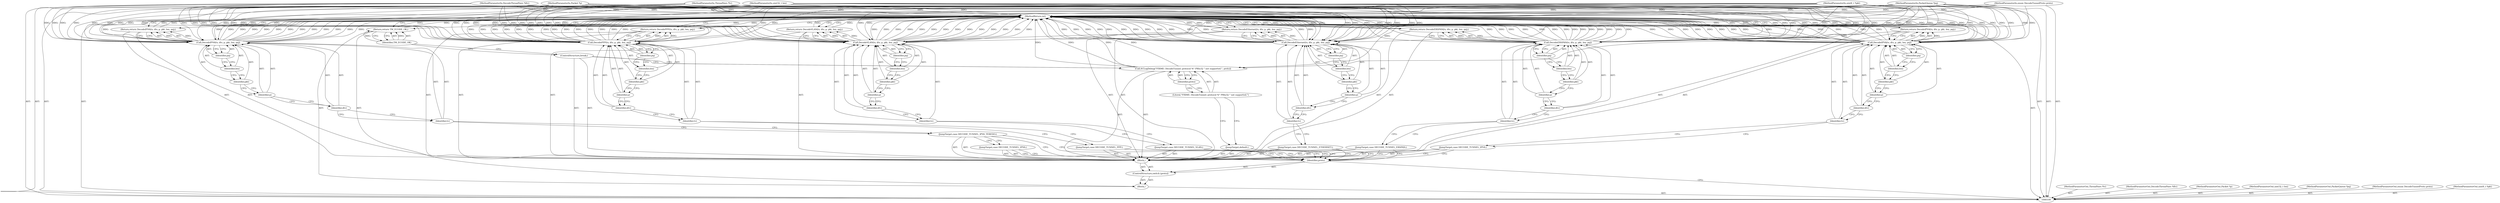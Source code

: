 digraph "0_suricata_11f3659f64a4e42e90cb3c09fcef66894205aefe_1" {
"1000174" [label="(MethodReturn,int)"];
"1000101" [label="(MethodParameterIn,ThreadVars *tv)"];
"1000246" [label="(MethodParameterOut,ThreadVars *tv)"];
"1000102" [label="(MethodParameterIn,DecodeThreadVars *dtv)"];
"1000247" [label="(MethodParameterOut,DecodeThreadVars *dtv)"];
"1000103" [label="(MethodParameterIn,Packet *p)"];
"1000248" [label="(MethodParameterOut,Packet *p)"];
"1000131" [label="(JumpTarget,case DECODE_TUNNEL_IPV6_TEREDO:)"];
"1000132" [label="(Return,return DecodeIPV6(tv, dtv, p, pkt, len, pq);)"];
"1000133" [label="(Call,DecodeIPV6(tv, dtv, p, pkt, len, pq))"];
"1000134" [label="(Identifier,tv)"];
"1000135" [label="(Identifier,dtv)"];
"1000136" [label="(Identifier,p)"];
"1000137" [label="(Identifier,pkt)"];
"1000138" [label="(Identifier,len)"];
"1000139" [label="(Identifier,pq)"];
"1000140" [label="(JumpTarget,case DECODE_TUNNEL_VLAN:)"];
"1000141" [label="(Return,return DecodeVLAN(tv, dtv, p, pkt, len, pq);)"];
"1000142" [label="(Call,DecodeVLAN(tv, dtv, p, pkt, len, pq))"];
"1000143" [label="(Identifier,tv)"];
"1000144" [label="(Identifier,dtv)"];
"1000145" [label="(Identifier,p)"];
"1000146" [label="(Identifier,pkt)"];
"1000147" [label="(Identifier,len)"];
"1000148" [label="(Identifier,pq)"];
"1000149" [label="(JumpTarget,case DECODE_TUNNEL_ETHERNET:)"];
"1000150" [label="(Return,return DecodeEthernet(tv, dtv, p, pkt, len, pq);)"];
"1000151" [label="(Call,DecodeEthernet(tv, dtv, p, pkt, len, pq))"];
"1000152" [label="(Identifier,tv)"];
"1000153" [label="(Identifier,dtv)"];
"1000154" [label="(Identifier,p)"];
"1000155" [label="(Identifier,pkt)"];
"1000156" [label="(Identifier,len)"];
"1000157" [label="(Identifier,pq)"];
"1000158" [label="(JumpTarget,case DECODE_TUNNEL_ERSPAN:)"];
"1000159" [label="(Return,return DecodeERSPAN(tv, dtv, p, pkt, len, pq);)"];
"1000160" [label="(Call,DecodeERSPAN(tv, dtv, p, pkt, len, pq))"];
"1000161" [label="(Identifier,tv)"];
"1000162" [label="(Identifier,dtv)"];
"1000163" [label="(Identifier,p)"];
"1000164" [label="(Identifier,pkt)"];
"1000165" [label="(Identifier,len)"];
"1000166" [label="(Identifier,pq)"];
"1000167" [label="(JumpTarget,default:)"];
"1000168" [label="(Call,SCLogDebug(\"FIXME: DecodeTunnel: protocol %\" PRIu32 \" not supported.\", proto))"];
"1000169" [label="(Literal,\"FIXME: DecodeTunnel: protocol %\" PRIu32 \" not supported.\")"];
"1000170" [label="(Identifier,proto)"];
"1000105" [label="(MethodParameterIn,uint32_t len)"];
"1000250" [label="(MethodParameterOut,uint32_t len)"];
"1000106" [label="(MethodParameterIn,PacketQueue *pq)"];
"1000251" [label="(MethodParameterOut,PacketQueue *pq)"];
"1000107" [label="(MethodParameterIn,enum DecodeTunnelProto proto)"];
"1000252" [label="(MethodParameterOut,enum DecodeTunnelProto proto)"];
"1000104" [label="(MethodParameterIn,uint8_t *pkt)"];
"1000249" [label="(MethodParameterOut,uint8_t *pkt)"];
"1000171" [label="(ControlStructure,break;)"];
"1000173" [label="(Identifier,TM_ECODE_OK)"];
"1000172" [label="(Return,return TM_ECODE_OK;)"];
"1000108" [label="(Block,)"];
"1000110" [label="(Identifier,proto)"];
"1000111" [label="(Block,)"];
"1000109" [label="(ControlStructure,switch (proto))"];
"1000112" [label="(JumpTarget,case DECODE_TUNNEL_PPP:)"];
"1000113" [label="(Return,return DecodePPP(tv, dtv, p, pkt, len, pq);)"];
"1000114" [label="(Call,DecodePPP(tv, dtv, p, pkt, len, pq))"];
"1000115" [label="(Identifier,tv)"];
"1000116" [label="(Identifier,dtv)"];
"1000117" [label="(Identifier,p)"];
"1000118" [label="(Identifier,pkt)"];
"1000119" [label="(Identifier,len)"];
"1000120" [label="(Identifier,pq)"];
"1000121" [label="(JumpTarget,case DECODE_TUNNEL_IPV4:)"];
"1000122" [label="(Return,return DecodeIPV4(tv, dtv, p, pkt, len, pq);)"];
"1000123" [label="(Call,DecodeIPV4(tv, dtv, p, pkt, len, pq))"];
"1000124" [label="(Identifier,tv)"];
"1000125" [label="(Identifier,dtv)"];
"1000126" [label="(Identifier,p)"];
"1000127" [label="(Identifier,pkt)"];
"1000128" [label="(Identifier,len)"];
"1000129" [label="(Identifier,pq)"];
"1000130" [label="(JumpTarget,case DECODE_TUNNEL_IPV6:)"];
"1000174" -> "1000100"  [label="AST: "];
"1000174" -> "1000113"  [label="CFG: "];
"1000174" -> "1000122"  [label="CFG: "];
"1000174" -> "1000132"  [label="CFG: "];
"1000174" -> "1000141"  [label="CFG: "];
"1000174" -> "1000150"  [label="CFG: "];
"1000174" -> "1000159"  [label="CFG: "];
"1000174" -> "1000172"  [label="CFG: "];
"1000132" -> "1000174"  [label="DDG: "];
"1000122" -> "1000174"  [label="DDG: "];
"1000172" -> "1000174"  [label="DDG: "];
"1000141" -> "1000174"  [label="DDG: "];
"1000159" -> "1000174"  [label="DDG: "];
"1000114" -> "1000174"  [label="DDG: "];
"1000114" -> "1000174"  [label="DDG: "];
"1000114" -> "1000174"  [label="DDG: "];
"1000114" -> "1000174"  [label="DDG: "];
"1000114" -> "1000174"  [label="DDG: "];
"1000114" -> "1000174"  [label="DDG: "];
"1000114" -> "1000174"  [label="DDG: "];
"1000142" -> "1000174"  [label="DDG: "];
"1000142" -> "1000174"  [label="DDG: "];
"1000142" -> "1000174"  [label="DDG: "];
"1000142" -> "1000174"  [label="DDG: "];
"1000142" -> "1000174"  [label="DDG: "];
"1000142" -> "1000174"  [label="DDG: "];
"1000142" -> "1000174"  [label="DDG: "];
"1000123" -> "1000174"  [label="DDG: "];
"1000123" -> "1000174"  [label="DDG: "];
"1000123" -> "1000174"  [label="DDG: "];
"1000123" -> "1000174"  [label="DDG: "];
"1000123" -> "1000174"  [label="DDG: "];
"1000123" -> "1000174"  [label="DDG: "];
"1000123" -> "1000174"  [label="DDG: "];
"1000151" -> "1000174"  [label="DDG: "];
"1000151" -> "1000174"  [label="DDG: "];
"1000151" -> "1000174"  [label="DDG: "];
"1000151" -> "1000174"  [label="DDG: "];
"1000151" -> "1000174"  [label="DDG: "];
"1000151" -> "1000174"  [label="DDG: "];
"1000151" -> "1000174"  [label="DDG: "];
"1000104" -> "1000174"  [label="DDG: "];
"1000105" -> "1000174"  [label="DDG: "];
"1000168" -> "1000174"  [label="DDG: "];
"1000168" -> "1000174"  [label="DDG: "];
"1000160" -> "1000174"  [label="DDG: "];
"1000160" -> "1000174"  [label="DDG: "];
"1000160" -> "1000174"  [label="DDG: "];
"1000160" -> "1000174"  [label="DDG: "];
"1000160" -> "1000174"  [label="DDG: "];
"1000160" -> "1000174"  [label="DDG: "];
"1000160" -> "1000174"  [label="DDG: "];
"1000107" -> "1000174"  [label="DDG: "];
"1000133" -> "1000174"  [label="DDG: "];
"1000133" -> "1000174"  [label="DDG: "];
"1000133" -> "1000174"  [label="DDG: "];
"1000133" -> "1000174"  [label="DDG: "];
"1000133" -> "1000174"  [label="DDG: "];
"1000133" -> "1000174"  [label="DDG: "];
"1000133" -> "1000174"  [label="DDG: "];
"1000103" -> "1000174"  [label="DDG: "];
"1000102" -> "1000174"  [label="DDG: "];
"1000101" -> "1000174"  [label="DDG: "];
"1000106" -> "1000174"  [label="DDG: "];
"1000113" -> "1000174"  [label="DDG: "];
"1000150" -> "1000174"  [label="DDG: "];
"1000101" -> "1000100"  [label="AST: "];
"1000101" -> "1000174"  [label="DDG: "];
"1000101" -> "1000114"  [label="DDG: "];
"1000101" -> "1000123"  [label="DDG: "];
"1000101" -> "1000133"  [label="DDG: "];
"1000101" -> "1000142"  [label="DDG: "];
"1000101" -> "1000151"  [label="DDG: "];
"1000101" -> "1000160"  [label="DDG: "];
"1000246" -> "1000100"  [label="AST: "];
"1000102" -> "1000100"  [label="AST: "];
"1000102" -> "1000174"  [label="DDG: "];
"1000102" -> "1000114"  [label="DDG: "];
"1000102" -> "1000123"  [label="DDG: "];
"1000102" -> "1000133"  [label="DDG: "];
"1000102" -> "1000142"  [label="DDG: "];
"1000102" -> "1000151"  [label="DDG: "];
"1000102" -> "1000160"  [label="DDG: "];
"1000247" -> "1000100"  [label="AST: "];
"1000103" -> "1000100"  [label="AST: "];
"1000103" -> "1000174"  [label="DDG: "];
"1000103" -> "1000114"  [label="DDG: "];
"1000103" -> "1000123"  [label="DDG: "];
"1000103" -> "1000133"  [label="DDG: "];
"1000103" -> "1000142"  [label="DDG: "];
"1000103" -> "1000151"  [label="DDG: "];
"1000103" -> "1000160"  [label="DDG: "];
"1000248" -> "1000100"  [label="AST: "];
"1000131" -> "1000111"  [label="AST: "];
"1000131" -> "1000110"  [label="CFG: "];
"1000131" -> "1000130"  [label="CFG: "];
"1000134" -> "1000131"  [label="CFG: "];
"1000132" -> "1000111"  [label="AST: "];
"1000132" -> "1000133"  [label="CFG: "];
"1000133" -> "1000132"  [label="AST: "];
"1000174" -> "1000132"  [label="CFG: "];
"1000132" -> "1000174"  [label="DDG: "];
"1000133" -> "1000132"  [label="DDG: "];
"1000133" -> "1000132"  [label="AST: "];
"1000133" -> "1000139"  [label="CFG: "];
"1000134" -> "1000133"  [label="AST: "];
"1000135" -> "1000133"  [label="AST: "];
"1000136" -> "1000133"  [label="AST: "];
"1000137" -> "1000133"  [label="AST: "];
"1000138" -> "1000133"  [label="AST: "];
"1000139" -> "1000133"  [label="AST: "];
"1000132" -> "1000133"  [label="CFG: "];
"1000133" -> "1000174"  [label="DDG: "];
"1000133" -> "1000174"  [label="DDG: "];
"1000133" -> "1000174"  [label="DDG: "];
"1000133" -> "1000174"  [label="DDG: "];
"1000133" -> "1000174"  [label="DDG: "];
"1000133" -> "1000174"  [label="DDG: "];
"1000133" -> "1000174"  [label="DDG: "];
"1000133" -> "1000132"  [label="DDG: "];
"1000101" -> "1000133"  [label="DDG: "];
"1000102" -> "1000133"  [label="DDG: "];
"1000103" -> "1000133"  [label="DDG: "];
"1000104" -> "1000133"  [label="DDG: "];
"1000105" -> "1000133"  [label="DDG: "];
"1000106" -> "1000133"  [label="DDG: "];
"1000134" -> "1000133"  [label="AST: "];
"1000134" -> "1000131"  [label="CFG: "];
"1000135" -> "1000134"  [label="CFG: "];
"1000135" -> "1000133"  [label="AST: "];
"1000135" -> "1000134"  [label="CFG: "];
"1000136" -> "1000135"  [label="CFG: "];
"1000136" -> "1000133"  [label="AST: "];
"1000136" -> "1000135"  [label="CFG: "];
"1000137" -> "1000136"  [label="CFG: "];
"1000137" -> "1000133"  [label="AST: "];
"1000137" -> "1000136"  [label="CFG: "];
"1000138" -> "1000137"  [label="CFG: "];
"1000138" -> "1000133"  [label="AST: "];
"1000138" -> "1000137"  [label="CFG: "];
"1000139" -> "1000138"  [label="CFG: "];
"1000139" -> "1000133"  [label="AST: "];
"1000139" -> "1000138"  [label="CFG: "];
"1000133" -> "1000139"  [label="CFG: "];
"1000140" -> "1000111"  [label="AST: "];
"1000140" -> "1000110"  [label="CFG: "];
"1000143" -> "1000140"  [label="CFG: "];
"1000141" -> "1000111"  [label="AST: "];
"1000141" -> "1000142"  [label="CFG: "];
"1000142" -> "1000141"  [label="AST: "];
"1000174" -> "1000141"  [label="CFG: "];
"1000141" -> "1000174"  [label="DDG: "];
"1000142" -> "1000141"  [label="DDG: "];
"1000142" -> "1000141"  [label="AST: "];
"1000142" -> "1000148"  [label="CFG: "];
"1000143" -> "1000142"  [label="AST: "];
"1000144" -> "1000142"  [label="AST: "];
"1000145" -> "1000142"  [label="AST: "];
"1000146" -> "1000142"  [label="AST: "];
"1000147" -> "1000142"  [label="AST: "];
"1000148" -> "1000142"  [label="AST: "];
"1000141" -> "1000142"  [label="CFG: "];
"1000142" -> "1000174"  [label="DDG: "];
"1000142" -> "1000174"  [label="DDG: "];
"1000142" -> "1000174"  [label="DDG: "];
"1000142" -> "1000174"  [label="DDG: "];
"1000142" -> "1000174"  [label="DDG: "];
"1000142" -> "1000174"  [label="DDG: "];
"1000142" -> "1000174"  [label="DDG: "];
"1000142" -> "1000141"  [label="DDG: "];
"1000101" -> "1000142"  [label="DDG: "];
"1000102" -> "1000142"  [label="DDG: "];
"1000103" -> "1000142"  [label="DDG: "];
"1000104" -> "1000142"  [label="DDG: "];
"1000105" -> "1000142"  [label="DDG: "];
"1000106" -> "1000142"  [label="DDG: "];
"1000143" -> "1000142"  [label="AST: "];
"1000143" -> "1000140"  [label="CFG: "];
"1000144" -> "1000143"  [label="CFG: "];
"1000144" -> "1000142"  [label="AST: "];
"1000144" -> "1000143"  [label="CFG: "];
"1000145" -> "1000144"  [label="CFG: "];
"1000145" -> "1000142"  [label="AST: "];
"1000145" -> "1000144"  [label="CFG: "];
"1000146" -> "1000145"  [label="CFG: "];
"1000146" -> "1000142"  [label="AST: "];
"1000146" -> "1000145"  [label="CFG: "];
"1000147" -> "1000146"  [label="CFG: "];
"1000147" -> "1000142"  [label="AST: "];
"1000147" -> "1000146"  [label="CFG: "];
"1000148" -> "1000147"  [label="CFG: "];
"1000148" -> "1000142"  [label="AST: "];
"1000148" -> "1000147"  [label="CFG: "];
"1000142" -> "1000148"  [label="CFG: "];
"1000149" -> "1000111"  [label="AST: "];
"1000149" -> "1000110"  [label="CFG: "];
"1000152" -> "1000149"  [label="CFG: "];
"1000150" -> "1000111"  [label="AST: "];
"1000150" -> "1000151"  [label="CFG: "];
"1000151" -> "1000150"  [label="AST: "];
"1000174" -> "1000150"  [label="CFG: "];
"1000150" -> "1000174"  [label="DDG: "];
"1000151" -> "1000150"  [label="DDG: "];
"1000151" -> "1000150"  [label="AST: "];
"1000151" -> "1000157"  [label="CFG: "];
"1000152" -> "1000151"  [label="AST: "];
"1000153" -> "1000151"  [label="AST: "];
"1000154" -> "1000151"  [label="AST: "];
"1000155" -> "1000151"  [label="AST: "];
"1000156" -> "1000151"  [label="AST: "];
"1000157" -> "1000151"  [label="AST: "];
"1000150" -> "1000151"  [label="CFG: "];
"1000151" -> "1000174"  [label="DDG: "];
"1000151" -> "1000174"  [label="DDG: "];
"1000151" -> "1000174"  [label="DDG: "];
"1000151" -> "1000174"  [label="DDG: "];
"1000151" -> "1000174"  [label="DDG: "];
"1000151" -> "1000174"  [label="DDG: "];
"1000151" -> "1000174"  [label="DDG: "];
"1000151" -> "1000150"  [label="DDG: "];
"1000101" -> "1000151"  [label="DDG: "];
"1000102" -> "1000151"  [label="DDG: "];
"1000103" -> "1000151"  [label="DDG: "];
"1000104" -> "1000151"  [label="DDG: "];
"1000105" -> "1000151"  [label="DDG: "];
"1000106" -> "1000151"  [label="DDG: "];
"1000152" -> "1000151"  [label="AST: "];
"1000152" -> "1000149"  [label="CFG: "];
"1000153" -> "1000152"  [label="CFG: "];
"1000153" -> "1000151"  [label="AST: "];
"1000153" -> "1000152"  [label="CFG: "];
"1000154" -> "1000153"  [label="CFG: "];
"1000154" -> "1000151"  [label="AST: "];
"1000154" -> "1000153"  [label="CFG: "];
"1000155" -> "1000154"  [label="CFG: "];
"1000155" -> "1000151"  [label="AST: "];
"1000155" -> "1000154"  [label="CFG: "];
"1000156" -> "1000155"  [label="CFG: "];
"1000156" -> "1000151"  [label="AST: "];
"1000156" -> "1000155"  [label="CFG: "];
"1000157" -> "1000156"  [label="CFG: "];
"1000157" -> "1000151"  [label="AST: "];
"1000157" -> "1000156"  [label="CFG: "];
"1000151" -> "1000157"  [label="CFG: "];
"1000158" -> "1000111"  [label="AST: "];
"1000158" -> "1000110"  [label="CFG: "];
"1000161" -> "1000158"  [label="CFG: "];
"1000159" -> "1000111"  [label="AST: "];
"1000159" -> "1000160"  [label="CFG: "];
"1000160" -> "1000159"  [label="AST: "];
"1000174" -> "1000159"  [label="CFG: "];
"1000159" -> "1000174"  [label="DDG: "];
"1000160" -> "1000159"  [label="DDG: "];
"1000160" -> "1000159"  [label="AST: "];
"1000160" -> "1000166"  [label="CFG: "];
"1000161" -> "1000160"  [label="AST: "];
"1000162" -> "1000160"  [label="AST: "];
"1000163" -> "1000160"  [label="AST: "];
"1000164" -> "1000160"  [label="AST: "];
"1000165" -> "1000160"  [label="AST: "];
"1000166" -> "1000160"  [label="AST: "];
"1000159" -> "1000160"  [label="CFG: "];
"1000160" -> "1000174"  [label="DDG: "];
"1000160" -> "1000174"  [label="DDG: "];
"1000160" -> "1000174"  [label="DDG: "];
"1000160" -> "1000174"  [label="DDG: "];
"1000160" -> "1000174"  [label="DDG: "];
"1000160" -> "1000174"  [label="DDG: "];
"1000160" -> "1000174"  [label="DDG: "];
"1000160" -> "1000159"  [label="DDG: "];
"1000101" -> "1000160"  [label="DDG: "];
"1000102" -> "1000160"  [label="DDG: "];
"1000103" -> "1000160"  [label="DDG: "];
"1000104" -> "1000160"  [label="DDG: "];
"1000105" -> "1000160"  [label="DDG: "];
"1000106" -> "1000160"  [label="DDG: "];
"1000161" -> "1000160"  [label="AST: "];
"1000161" -> "1000158"  [label="CFG: "];
"1000162" -> "1000161"  [label="CFG: "];
"1000162" -> "1000160"  [label="AST: "];
"1000162" -> "1000161"  [label="CFG: "];
"1000163" -> "1000162"  [label="CFG: "];
"1000163" -> "1000160"  [label="AST: "];
"1000163" -> "1000162"  [label="CFG: "];
"1000164" -> "1000163"  [label="CFG: "];
"1000164" -> "1000160"  [label="AST: "];
"1000164" -> "1000163"  [label="CFG: "];
"1000165" -> "1000164"  [label="CFG: "];
"1000165" -> "1000160"  [label="AST: "];
"1000165" -> "1000164"  [label="CFG: "];
"1000166" -> "1000165"  [label="CFG: "];
"1000166" -> "1000160"  [label="AST: "];
"1000166" -> "1000165"  [label="CFG: "];
"1000160" -> "1000166"  [label="CFG: "];
"1000167" -> "1000111"  [label="AST: "];
"1000167" -> "1000110"  [label="CFG: "];
"1000169" -> "1000167"  [label="CFG: "];
"1000168" -> "1000111"  [label="AST: "];
"1000168" -> "1000170"  [label="CFG: "];
"1000169" -> "1000168"  [label="AST: "];
"1000170" -> "1000168"  [label="AST: "];
"1000171" -> "1000168"  [label="CFG: "];
"1000168" -> "1000174"  [label="DDG: "];
"1000168" -> "1000174"  [label="DDG: "];
"1000107" -> "1000168"  [label="DDG: "];
"1000169" -> "1000168"  [label="AST: "];
"1000169" -> "1000167"  [label="CFG: "];
"1000170" -> "1000169"  [label="CFG: "];
"1000170" -> "1000168"  [label="AST: "];
"1000170" -> "1000169"  [label="CFG: "];
"1000168" -> "1000170"  [label="CFG: "];
"1000105" -> "1000100"  [label="AST: "];
"1000105" -> "1000174"  [label="DDG: "];
"1000105" -> "1000114"  [label="DDG: "];
"1000105" -> "1000123"  [label="DDG: "];
"1000105" -> "1000133"  [label="DDG: "];
"1000105" -> "1000142"  [label="DDG: "];
"1000105" -> "1000151"  [label="DDG: "];
"1000105" -> "1000160"  [label="DDG: "];
"1000250" -> "1000100"  [label="AST: "];
"1000106" -> "1000100"  [label="AST: "];
"1000106" -> "1000174"  [label="DDG: "];
"1000106" -> "1000114"  [label="DDG: "];
"1000106" -> "1000123"  [label="DDG: "];
"1000106" -> "1000133"  [label="DDG: "];
"1000106" -> "1000142"  [label="DDG: "];
"1000106" -> "1000151"  [label="DDG: "];
"1000106" -> "1000160"  [label="DDG: "];
"1000251" -> "1000100"  [label="AST: "];
"1000107" -> "1000100"  [label="AST: "];
"1000107" -> "1000174"  [label="DDG: "];
"1000107" -> "1000168"  [label="DDG: "];
"1000252" -> "1000100"  [label="AST: "];
"1000104" -> "1000100"  [label="AST: "];
"1000104" -> "1000174"  [label="DDG: "];
"1000104" -> "1000114"  [label="DDG: "];
"1000104" -> "1000123"  [label="DDG: "];
"1000104" -> "1000133"  [label="DDG: "];
"1000104" -> "1000142"  [label="DDG: "];
"1000104" -> "1000151"  [label="DDG: "];
"1000104" -> "1000160"  [label="DDG: "];
"1000249" -> "1000100"  [label="AST: "];
"1000171" -> "1000111"  [label="AST: "];
"1000171" -> "1000168"  [label="CFG: "];
"1000173" -> "1000171"  [label="CFG: "];
"1000173" -> "1000172"  [label="AST: "];
"1000173" -> "1000171"  [label="CFG: "];
"1000172" -> "1000173"  [label="CFG: "];
"1000173" -> "1000172"  [label="DDG: "];
"1000172" -> "1000108"  [label="AST: "];
"1000172" -> "1000173"  [label="CFG: "];
"1000173" -> "1000172"  [label="AST: "];
"1000174" -> "1000172"  [label="CFG: "];
"1000172" -> "1000174"  [label="DDG: "];
"1000173" -> "1000172"  [label="DDG: "];
"1000108" -> "1000100"  [label="AST: "];
"1000109" -> "1000108"  [label="AST: "];
"1000172" -> "1000108"  [label="AST: "];
"1000110" -> "1000109"  [label="AST: "];
"1000110" -> "1000100"  [label="CFG: "];
"1000112" -> "1000110"  [label="CFG: "];
"1000121" -> "1000110"  [label="CFG: "];
"1000130" -> "1000110"  [label="CFG: "];
"1000131" -> "1000110"  [label="CFG: "];
"1000140" -> "1000110"  [label="CFG: "];
"1000149" -> "1000110"  [label="CFG: "];
"1000158" -> "1000110"  [label="CFG: "];
"1000167" -> "1000110"  [label="CFG: "];
"1000111" -> "1000109"  [label="AST: "];
"1000112" -> "1000111"  [label="AST: "];
"1000113" -> "1000111"  [label="AST: "];
"1000121" -> "1000111"  [label="AST: "];
"1000122" -> "1000111"  [label="AST: "];
"1000130" -> "1000111"  [label="AST: "];
"1000131" -> "1000111"  [label="AST: "];
"1000132" -> "1000111"  [label="AST: "];
"1000140" -> "1000111"  [label="AST: "];
"1000141" -> "1000111"  [label="AST: "];
"1000149" -> "1000111"  [label="AST: "];
"1000150" -> "1000111"  [label="AST: "];
"1000158" -> "1000111"  [label="AST: "];
"1000159" -> "1000111"  [label="AST: "];
"1000167" -> "1000111"  [label="AST: "];
"1000168" -> "1000111"  [label="AST: "];
"1000171" -> "1000111"  [label="AST: "];
"1000109" -> "1000108"  [label="AST: "];
"1000110" -> "1000109"  [label="AST: "];
"1000111" -> "1000109"  [label="AST: "];
"1000112" -> "1000111"  [label="AST: "];
"1000112" -> "1000110"  [label="CFG: "];
"1000115" -> "1000112"  [label="CFG: "];
"1000113" -> "1000111"  [label="AST: "];
"1000113" -> "1000114"  [label="CFG: "];
"1000114" -> "1000113"  [label="AST: "];
"1000174" -> "1000113"  [label="CFG: "];
"1000113" -> "1000174"  [label="DDG: "];
"1000114" -> "1000113"  [label="DDG: "];
"1000114" -> "1000113"  [label="AST: "];
"1000114" -> "1000120"  [label="CFG: "];
"1000115" -> "1000114"  [label="AST: "];
"1000116" -> "1000114"  [label="AST: "];
"1000117" -> "1000114"  [label="AST: "];
"1000118" -> "1000114"  [label="AST: "];
"1000119" -> "1000114"  [label="AST: "];
"1000120" -> "1000114"  [label="AST: "];
"1000113" -> "1000114"  [label="CFG: "];
"1000114" -> "1000174"  [label="DDG: "];
"1000114" -> "1000174"  [label="DDG: "];
"1000114" -> "1000174"  [label="DDG: "];
"1000114" -> "1000174"  [label="DDG: "];
"1000114" -> "1000174"  [label="DDG: "];
"1000114" -> "1000174"  [label="DDG: "];
"1000114" -> "1000174"  [label="DDG: "];
"1000114" -> "1000113"  [label="DDG: "];
"1000101" -> "1000114"  [label="DDG: "];
"1000102" -> "1000114"  [label="DDG: "];
"1000103" -> "1000114"  [label="DDG: "];
"1000104" -> "1000114"  [label="DDG: "];
"1000105" -> "1000114"  [label="DDG: "];
"1000106" -> "1000114"  [label="DDG: "];
"1000115" -> "1000114"  [label="AST: "];
"1000115" -> "1000112"  [label="CFG: "];
"1000116" -> "1000115"  [label="CFG: "];
"1000116" -> "1000114"  [label="AST: "];
"1000116" -> "1000115"  [label="CFG: "];
"1000117" -> "1000116"  [label="CFG: "];
"1000117" -> "1000114"  [label="AST: "];
"1000117" -> "1000116"  [label="CFG: "];
"1000118" -> "1000117"  [label="CFG: "];
"1000118" -> "1000114"  [label="AST: "];
"1000118" -> "1000117"  [label="CFG: "];
"1000119" -> "1000118"  [label="CFG: "];
"1000119" -> "1000114"  [label="AST: "];
"1000119" -> "1000118"  [label="CFG: "];
"1000120" -> "1000119"  [label="CFG: "];
"1000120" -> "1000114"  [label="AST: "];
"1000120" -> "1000119"  [label="CFG: "];
"1000114" -> "1000120"  [label="CFG: "];
"1000121" -> "1000111"  [label="AST: "];
"1000121" -> "1000110"  [label="CFG: "];
"1000124" -> "1000121"  [label="CFG: "];
"1000122" -> "1000111"  [label="AST: "];
"1000122" -> "1000123"  [label="CFG: "];
"1000123" -> "1000122"  [label="AST: "];
"1000174" -> "1000122"  [label="CFG: "];
"1000122" -> "1000174"  [label="DDG: "];
"1000123" -> "1000122"  [label="DDG: "];
"1000123" -> "1000122"  [label="AST: "];
"1000123" -> "1000129"  [label="CFG: "];
"1000124" -> "1000123"  [label="AST: "];
"1000125" -> "1000123"  [label="AST: "];
"1000126" -> "1000123"  [label="AST: "];
"1000127" -> "1000123"  [label="AST: "];
"1000128" -> "1000123"  [label="AST: "];
"1000129" -> "1000123"  [label="AST: "];
"1000122" -> "1000123"  [label="CFG: "];
"1000123" -> "1000174"  [label="DDG: "];
"1000123" -> "1000174"  [label="DDG: "];
"1000123" -> "1000174"  [label="DDG: "];
"1000123" -> "1000174"  [label="DDG: "];
"1000123" -> "1000174"  [label="DDG: "];
"1000123" -> "1000174"  [label="DDG: "];
"1000123" -> "1000174"  [label="DDG: "];
"1000123" -> "1000122"  [label="DDG: "];
"1000101" -> "1000123"  [label="DDG: "];
"1000102" -> "1000123"  [label="DDG: "];
"1000103" -> "1000123"  [label="DDG: "];
"1000104" -> "1000123"  [label="DDG: "];
"1000105" -> "1000123"  [label="DDG: "];
"1000106" -> "1000123"  [label="DDG: "];
"1000124" -> "1000123"  [label="AST: "];
"1000124" -> "1000121"  [label="CFG: "];
"1000125" -> "1000124"  [label="CFG: "];
"1000125" -> "1000123"  [label="AST: "];
"1000125" -> "1000124"  [label="CFG: "];
"1000126" -> "1000125"  [label="CFG: "];
"1000126" -> "1000123"  [label="AST: "];
"1000126" -> "1000125"  [label="CFG: "];
"1000127" -> "1000126"  [label="CFG: "];
"1000127" -> "1000123"  [label="AST: "];
"1000127" -> "1000126"  [label="CFG: "];
"1000128" -> "1000127"  [label="CFG: "];
"1000128" -> "1000123"  [label="AST: "];
"1000128" -> "1000127"  [label="CFG: "];
"1000129" -> "1000128"  [label="CFG: "];
"1000129" -> "1000123"  [label="AST: "];
"1000129" -> "1000128"  [label="CFG: "];
"1000123" -> "1000129"  [label="CFG: "];
"1000130" -> "1000111"  [label="AST: "];
"1000130" -> "1000110"  [label="CFG: "];
"1000131" -> "1000130"  [label="CFG: "];
}
